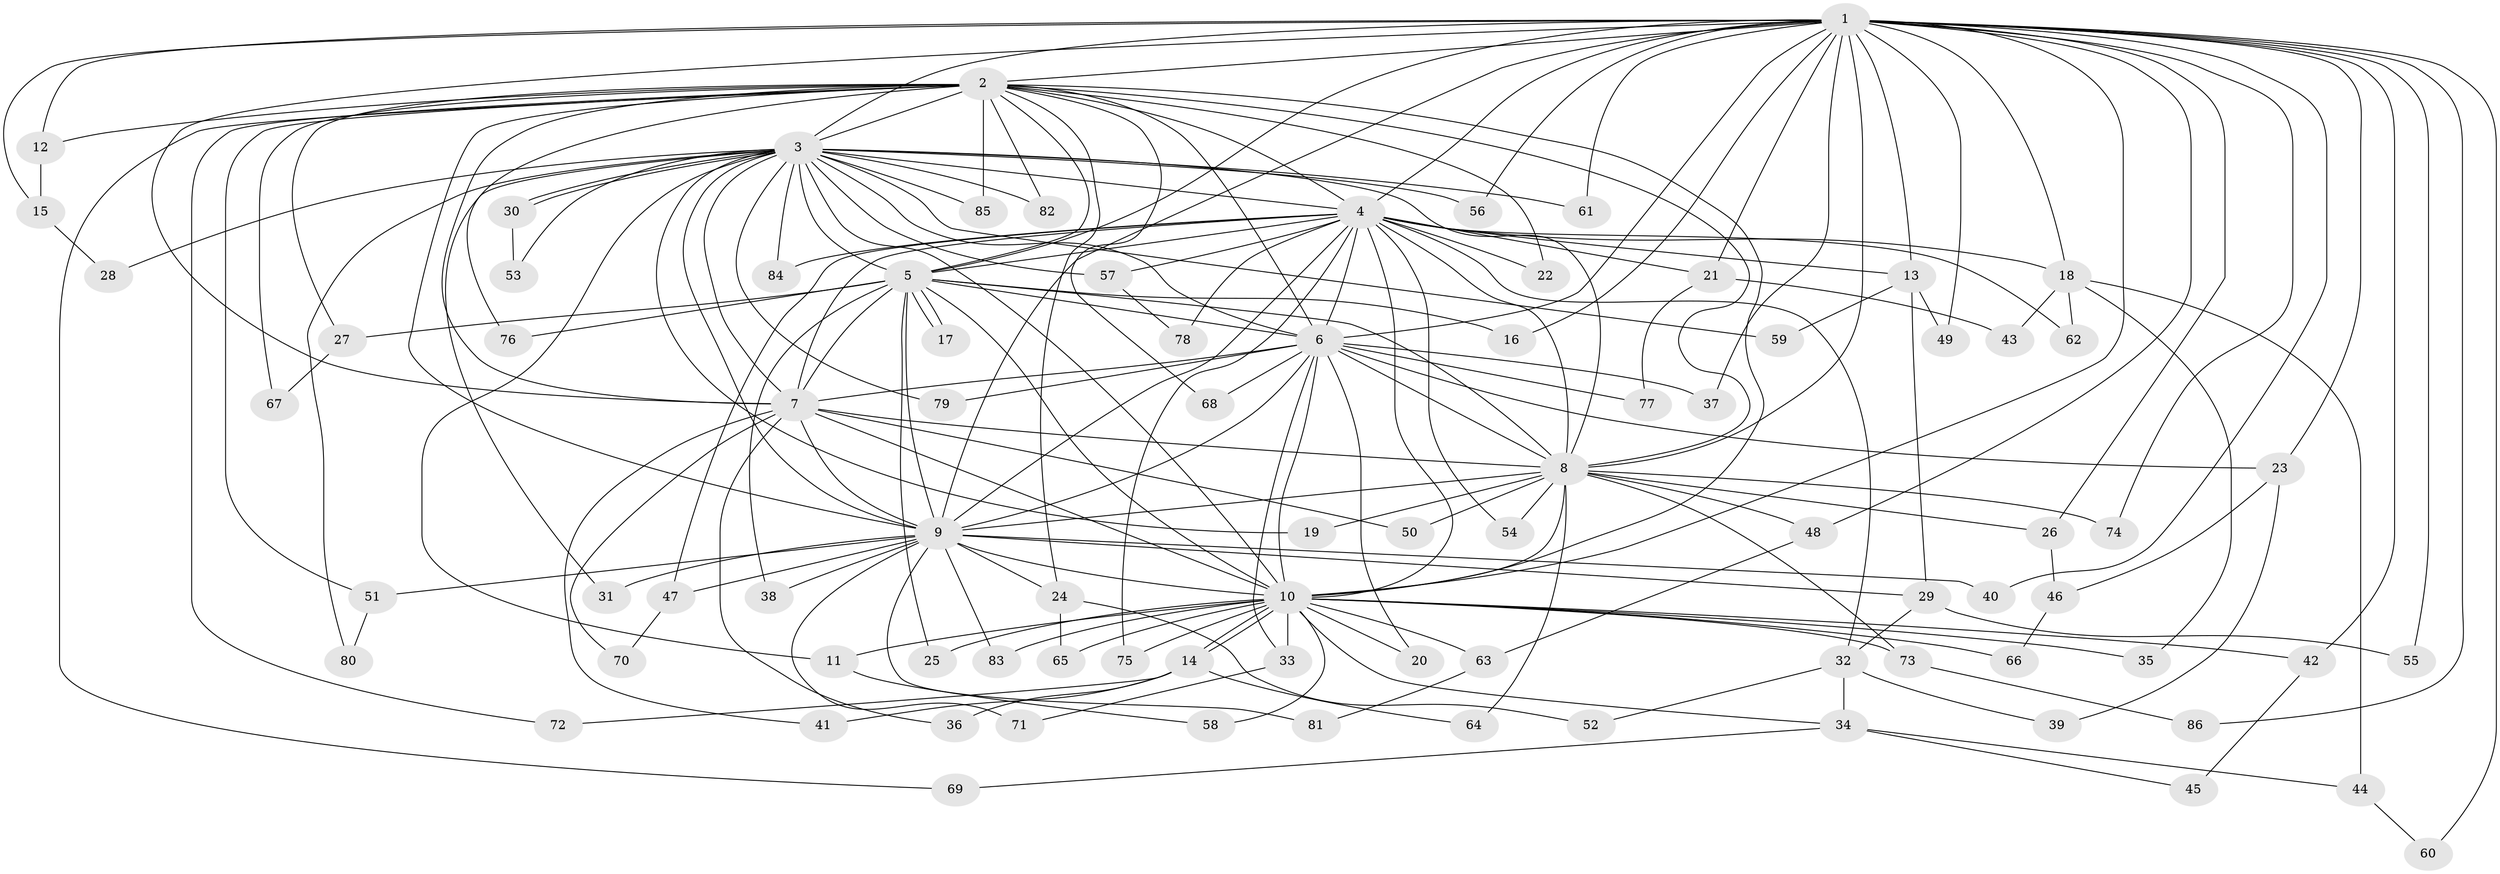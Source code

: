 // coarse degree distribution, {26: 0.016666666666666666, 20: 0.016666666666666666, 24: 0.016666666666666666, 18: 0.016666666666666666, 16: 0.03333333333333333, 12: 0.016666666666666666, 17: 0.03333333333333333, 23: 0.016666666666666666, 2: 0.5333333333333333, 3: 0.16666666666666666, 5: 0.016666666666666666, 6: 0.03333333333333333, 4: 0.06666666666666667, 8: 0.016666666666666666}
// Generated by graph-tools (version 1.1) at 2025/17/03/04/25 18:17:54]
// undirected, 86 vertices, 197 edges
graph export_dot {
graph [start="1"]
  node [color=gray90,style=filled];
  1;
  2;
  3;
  4;
  5;
  6;
  7;
  8;
  9;
  10;
  11;
  12;
  13;
  14;
  15;
  16;
  17;
  18;
  19;
  20;
  21;
  22;
  23;
  24;
  25;
  26;
  27;
  28;
  29;
  30;
  31;
  32;
  33;
  34;
  35;
  36;
  37;
  38;
  39;
  40;
  41;
  42;
  43;
  44;
  45;
  46;
  47;
  48;
  49;
  50;
  51;
  52;
  53;
  54;
  55;
  56;
  57;
  58;
  59;
  60;
  61;
  62;
  63;
  64;
  65;
  66;
  67;
  68;
  69;
  70;
  71;
  72;
  73;
  74;
  75;
  76;
  77;
  78;
  79;
  80;
  81;
  82;
  83;
  84;
  85;
  86;
  1 -- 2;
  1 -- 3;
  1 -- 4;
  1 -- 5;
  1 -- 6;
  1 -- 7;
  1 -- 8;
  1 -- 9;
  1 -- 10;
  1 -- 12;
  1 -- 13;
  1 -- 15;
  1 -- 16;
  1 -- 18;
  1 -- 21;
  1 -- 23;
  1 -- 26;
  1 -- 37;
  1 -- 40;
  1 -- 42;
  1 -- 48;
  1 -- 49;
  1 -- 55;
  1 -- 56;
  1 -- 60;
  1 -- 61;
  1 -- 74;
  1 -- 86;
  2 -- 3;
  2 -- 4;
  2 -- 5;
  2 -- 6;
  2 -- 7;
  2 -- 8;
  2 -- 9;
  2 -- 10;
  2 -- 12;
  2 -- 22;
  2 -- 24;
  2 -- 27;
  2 -- 51;
  2 -- 67;
  2 -- 68;
  2 -- 69;
  2 -- 72;
  2 -- 76;
  2 -- 82;
  2 -- 85;
  3 -- 4;
  3 -- 5;
  3 -- 6;
  3 -- 7;
  3 -- 8;
  3 -- 9;
  3 -- 10;
  3 -- 11;
  3 -- 19;
  3 -- 28;
  3 -- 30;
  3 -- 30;
  3 -- 31;
  3 -- 53;
  3 -- 56;
  3 -- 57;
  3 -- 59;
  3 -- 61;
  3 -- 79;
  3 -- 80;
  3 -- 82;
  3 -- 84;
  3 -- 85;
  4 -- 5;
  4 -- 6;
  4 -- 7;
  4 -- 8;
  4 -- 9;
  4 -- 10;
  4 -- 13;
  4 -- 18;
  4 -- 21;
  4 -- 22;
  4 -- 32;
  4 -- 47;
  4 -- 54;
  4 -- 57;
  4 -- 62;
  4 -- 75;
  4 -- 78;
  4 -- 84;
  5 -- 6;
  5 -- 7;
  5 -- 8;
  5 -- 9;
  5 -- 10;
  5 -- 16;
  5 -- 17;
  5 -- 17;
  5 -- 25;
  5 -- 27;
  5 -- 38;
  5 -- 76;
  6 -- 7;
  6 -- 8;
  6 -- 9;
  6 -- 10;
  6 -- 20;
  6 -- 23;
  6 -- 33;
  6 -- 37;
  6 -- 68;
  6 -- 77;
  6 -- 79;
  7 -- 8;
  7 -- 9;
  7 -- 10;
  7 -- 36;
  7 -- 41;
  7 -- 50;
  7 -- 70;
  8 -- 9;
  8 -- 10;
  8 -- 19;
  8 -- 26;
  8 -- 48;
  8 -- 50;
  8 -- 54;
  8 -- 64;
  8 -- 73;
  8 -- 74;
  9 -- 10;
  9 -- 24;
  9 -- 29;
  9 -- 31;
  9 -- 38;
  9 -- 40;
  9 -- 47;
  9 -- 51;
  9 -- 71;
  9 -- 81;
  9 -- 83;
  10 -- 11;
  10 -- 14;
  10 -- 14;
  10 -- 20;
  10 -- 25;
  10 -- 33;
  10 -- 34;
  10 -- 35;
  10 -- 42;
  10 -- 58;
  10 -- 63;
  10 -- 65;
  10 -- 66;
  10 -- 73;
  10 -- 75;
  10 -- 83;
  11 -- 58;
  12 -- 15;
  13 -- 29;
  13 -- 49;
  13 -- 59;
  14 -- 36;
  14 -- 41;
  14 -- 64;
  14 -- 72;
  15 -- 28;
  18 -- 35;
  18 -- 43;
  18 -- 44;
  18 -- 62;
  21 -- 43;
  21 -- 77;
  23 -- 39;
  23 -- 46;
  24 -- 52;
  24 -- 65;
  26 -- 46;
  27 -- 67;
  29 -- 32;
  29 -- 55;
  30 -- 53;
  32 -- 34;
  32 -- 39;
  32 -- 52;
  33 -- 71;
  34 -- 44;
  34 -- 45;
  34 -- 69;
  42 -- 45;
  44 -- 60;
  46 -- 66;
  47 -- 70;
  48 -- 63;
  51 -- 80;
  57 -- 78;
  63 -- 81;
  73 -- 86;
}
